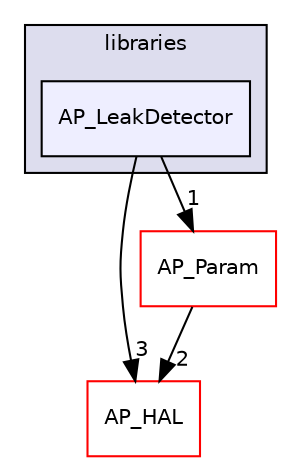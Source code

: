 digraph "libraries/AP_LeakDetector" {
  compound=true
  node [ fontsize="10", fontname="Helvetica"];
  edge [ labelfontsize="10", labelfontname="Helvetica"];
  subgraph clusterdir_bc0718b08fb2015b8e59c47b2805f60c {
    graph [ bgcolor="#ddddee", pencolor="black", label="libraries" fontname="Helvetica", fontsize="10", URL="dir_bc0718b08fb2015b8e59c47b2805f60c.html"]
  dir_5d1d088e4a2867e5c3776fa15c9916bc [shape=box, label="AP_LeakDetector", style="filled", fillcolor="#eeeeff", pencolor="black", URL="dir_5d1d088e4a2867e5c3776fa15c9916bc.html"];
  }
  dir_1cbc10423b2512b31103883361e0123b [shape=box label="AP_HAL" fillcolor="white" style="filled" color="red" URL="dir_1cbc10423b2512b31103883361e0123b.html"];
  dir_200d929b8d5577e7f19dc05ce443c612 [shape=box label="AP_Param" fillcolor="white" style="filled" color="red" URL="dir_200d929b8d5577e7f19dc05ce443c612.html"];
  dir_200d929b8d5577e7f19dc05ce443c612->dir_1cbc10423b2512b31103883361e0123b [headlabel="2", labeldistance=1.5 headhref="dir_000136_000057.html"];
  dir_5d1d088e4a2867e5c3776fa15c9916bc->dir_1cbc10423b2512b31103883361e0123b [headlabel="3", labeldistance=1.5 headhref="dir_000097_000057.html"];
  dir_5d1d088e4a2867e5c3776fa15c9916bc->dir_200d929b8d5577e7f19dc05ce443c612 [headlabel="1", labeldistance=1.5 headhref="dir_000097_000136.html"];
}
